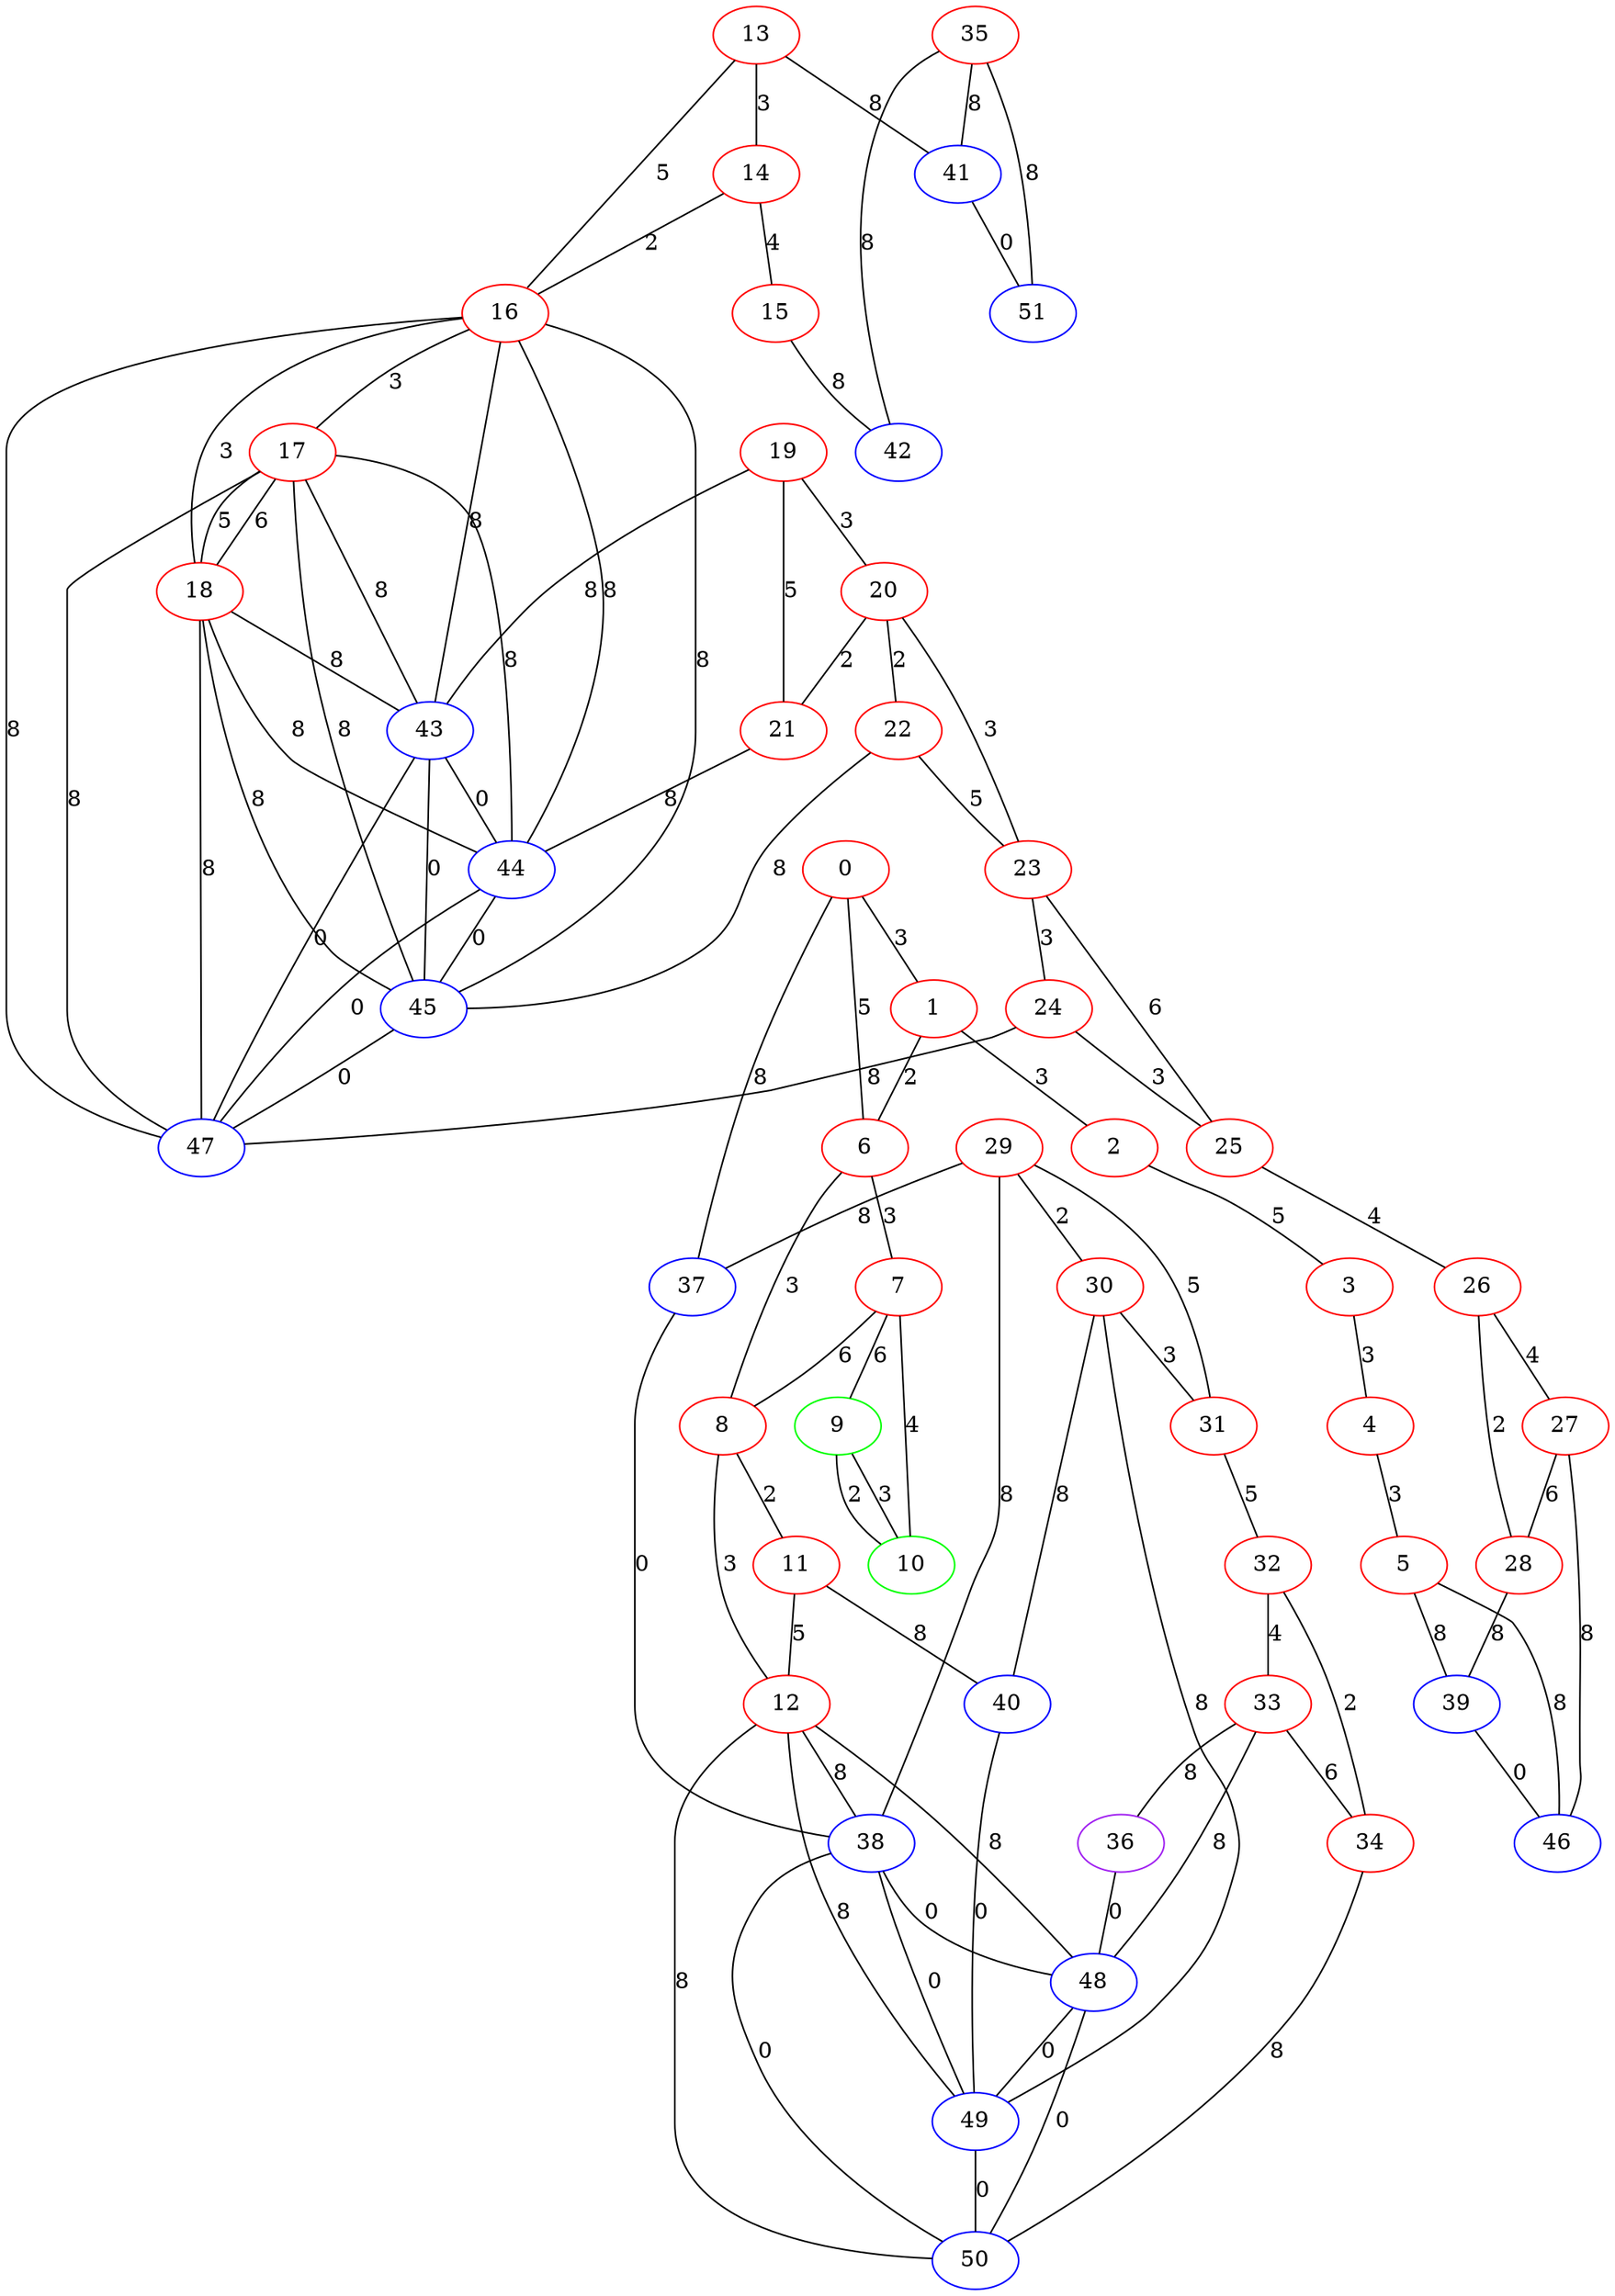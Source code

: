 graph "" {
0 [color=red, weight=1];
1 [color=red, weight=1];
2 [color=red, weight=1];
3 [color=red, weight=1];
4 [color=red, weight=1];
5 [color=red, weight=1];
6 [color=red, weight=1];
7 [color=red, weight=1];
8 [color=red, weight=1];
9 [color=green, weight=2];
10 [color=green, weight=2];
11 [color=red, weight=1];
12 [color=red, weight=1];
13 [color=red, weight=1];
14 [color=red, weight=1];
15 [color=red, weight=1];
16 [color=red, weight=1];
17 [color=red, weight=1];
18 [color=red, weight=1];
19 [color=red, weight=1];
20 [color=red, weight=1];
21 [color=red, weight=1];
22 [color=red, weight=1];
23 [color=red, weight=1];
24 [color=red, weight=1];
25 [color=red, weight=1];
26 [color=red, weight=1];
27 [color=red, weight=1];
28 [color=red, weight=1];
29 [color=red, weight=1];
30 [color=red, weight=1];
31 [color=red, weight=1];
32 [color=red, weight=1];
33 [color=red, weight=1];
34 [color=red, weight=1];
35 [color=red, weight=1];
36 [color=purple, weight=4];
37 [color=blue, weight=3];
38 [color=blue, weight=3];
39 [color=blue, weight=3];
40 [color=blue, weight=3];
41 [color=blue, weight=3];
42 [color=blue, weight=3];
43 [color=blue, weight=3];
44 [color=blue, weight=3];
45 [color=blue, weight=3];
46 [color=blue, weight=3];
47 [color=blue, weight=3];
48 [color=blue, weight=3];
49 [color=blue, weight=3];
50 [color=blue, weight=3];
51 [color=blue, weight=3];
0 -- 1  [key=0, label=3];
0 -- 37  [key=0, label=8];
0 -- 6  [key=0, label=5];
1 -- 2  [key=0, label=3];
1 -- 6  [key=0, label=2];
2 -- 3  [key=0, label=5];
3 -- 4  [key=0, label=3];
4 -- 5  [key=0, label=3];
5 -- 46  [key=0, label=8];
5 -- 39  [key=0, label=8];
6 -- 8  [key=0, label=3];
6 -- 7  [key=0, label=3];
7 -- 8  [key=0, label=6];
7 -- 9  [key=0, label=6];
7 -- 10  [key=0, label=4];
8 -- 11  [key=0, label=2];
8 -- 12  [key=0, label=3];
9 -- 10  [key=0, label=3];
9 -- 10  [key=1, label=2];
11 -- 40  [key=0, label=8];
11 -- 12  [key=0, label=5];
12 -- 38  [key=0, label=8];
12 -- 48  [key=0, label=8];
12 -- 49  [key=0, label=8];
12 -- 50  [key=0, label=8];
13 -- 16  [key=0, label=5];
13 -- 41  [key=0, label=8];
13 -- 14  [key=0, label=3];
14 -- 16  [key=0, label=2];
14 -- 15  [key=0, label=4];
15 -- 42  [key=0, label=8];
16 -- 43  [key=0, label=8];
16 -- 44  [key=0, label=8];
16 -- 45  [key=0, label=8];
16 -- 17  [key=0, label=3];
16 -- 18  [key=0, label=3];
16 -- 47  [key=0, label=8];
17 -- 43  [key=0, label=8];
17 -- 44  [key=0, label=8];
17 -- 45  [key=0, label=8];
17 -- 47  [key=0, label=8];
17 -- 18  [key=0, label=6];
17 -- 18  [key=1, label=5];
18 -- 43  [key=0, label=8];
18 -- 44  [key=0, label=8];
18 -- 45  [key=0, label=8];
18 -- 47  [key=0, label=8];
19 -- 43  [key=0, label=8];
19 -- 20  [key=0, label=3];
19 -- 21  [key=0, label=5];
20 -- 21  [key=0, label=2];
20 -- 22  [key=0, label=2];
20 -- 23  [key=0, label=3];
21 -- 44  [key=0, label=8];
22 -- 45  [key=0, label=8];
22 -- 23  [key=0, label=5];
23 -- 24  [key=0, label=3];
23 -- 25  [key=0, label=6];
24 -- 25  [key=0, label=3];
24 -- 47  [key=0, label=8];
25 -- 26  [key=0, label=4];
26 -- 27  [key=0, label=4];
26 -- 28  [key=0, label=2];
27 -- 28  [key=0, label=6];
27 -- 46  [key=0, label=8];
28 -- 39  [key=0, label=8];
29 -- 38  [key=0, label=8];
29 -- 37  [key=0, label=8];
29 -- 30  [key=0, label=2];
29 -- 31  [key=0, label=5];
30 -- 40  [key=0, label=8];
30 -- 49  [key=0, label=8];
30 -- 31  [key=0, label=3];
31 -- 32  [key=0, label=5];
32 -- 33  [key=0, label=4];
32 -- 34  [key=0, label=2];
33 -- 48  [key=0, label=8];
33 -- 34  [key=0, label=6];
33 -- 36  [key=0, label=8];
34 -- 50  [key=0, label=8];
35 -- 41  [key=0, label=8];
35 -- 42  [key=0, label=8];
35 -- 51  [key=0, label=8];
36 -- 48  [key=0, label=0];
37 -- 38  [key=0, label=0];
38 -- 48  [key=0, label=0];
38 -- 49  [key=0, label=0];
38 -- 50  [key=0, label=0];
39 -- 46  [key=0, label=0];
40 -- 49  [key=0, label=0];
41 -- 51  [key=0, label=0];
43 -- 44  [key=0, label=0];
43 -- 45  [key=0, label=0];
43 -- 47  [key=0, label=0];
44 -- 45  [key=0, label=0];
44 -- 47  [key=0, label=0];
45 -- 47  [key=0, label=0];
48 -- 49  [key=0, label=0];
48 -- 50  [key=0, label=0];
49 -- 50  [key=0, label=0];
}
